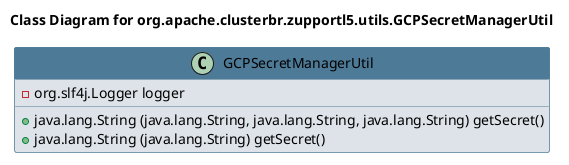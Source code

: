 @startuml 
skinparam class { 
 BackgroundColor #DEE3E9 
 ArrowColor #4D7A97 
 BorderColor #4D7A97 
}
left to right direction 
title Class Diagram for org.apache.clusterbr.zupportl5.utils.GCPSecretManagerUtil
skinparam titleBackgroundColor White
skinparam classHeaderBackgroundColor #4D7A97 
skinparam stereotypeCBackgroundColor #F8981D 

class GCPSecretManagerUtil {
 - org.slf4j.Logger logger
 + java.lang.String (java.lang.String, java.lang.String, java.lang.String) getSecret()
 + java.lang.String (java.lang.String) getSecret()
}
@enduml